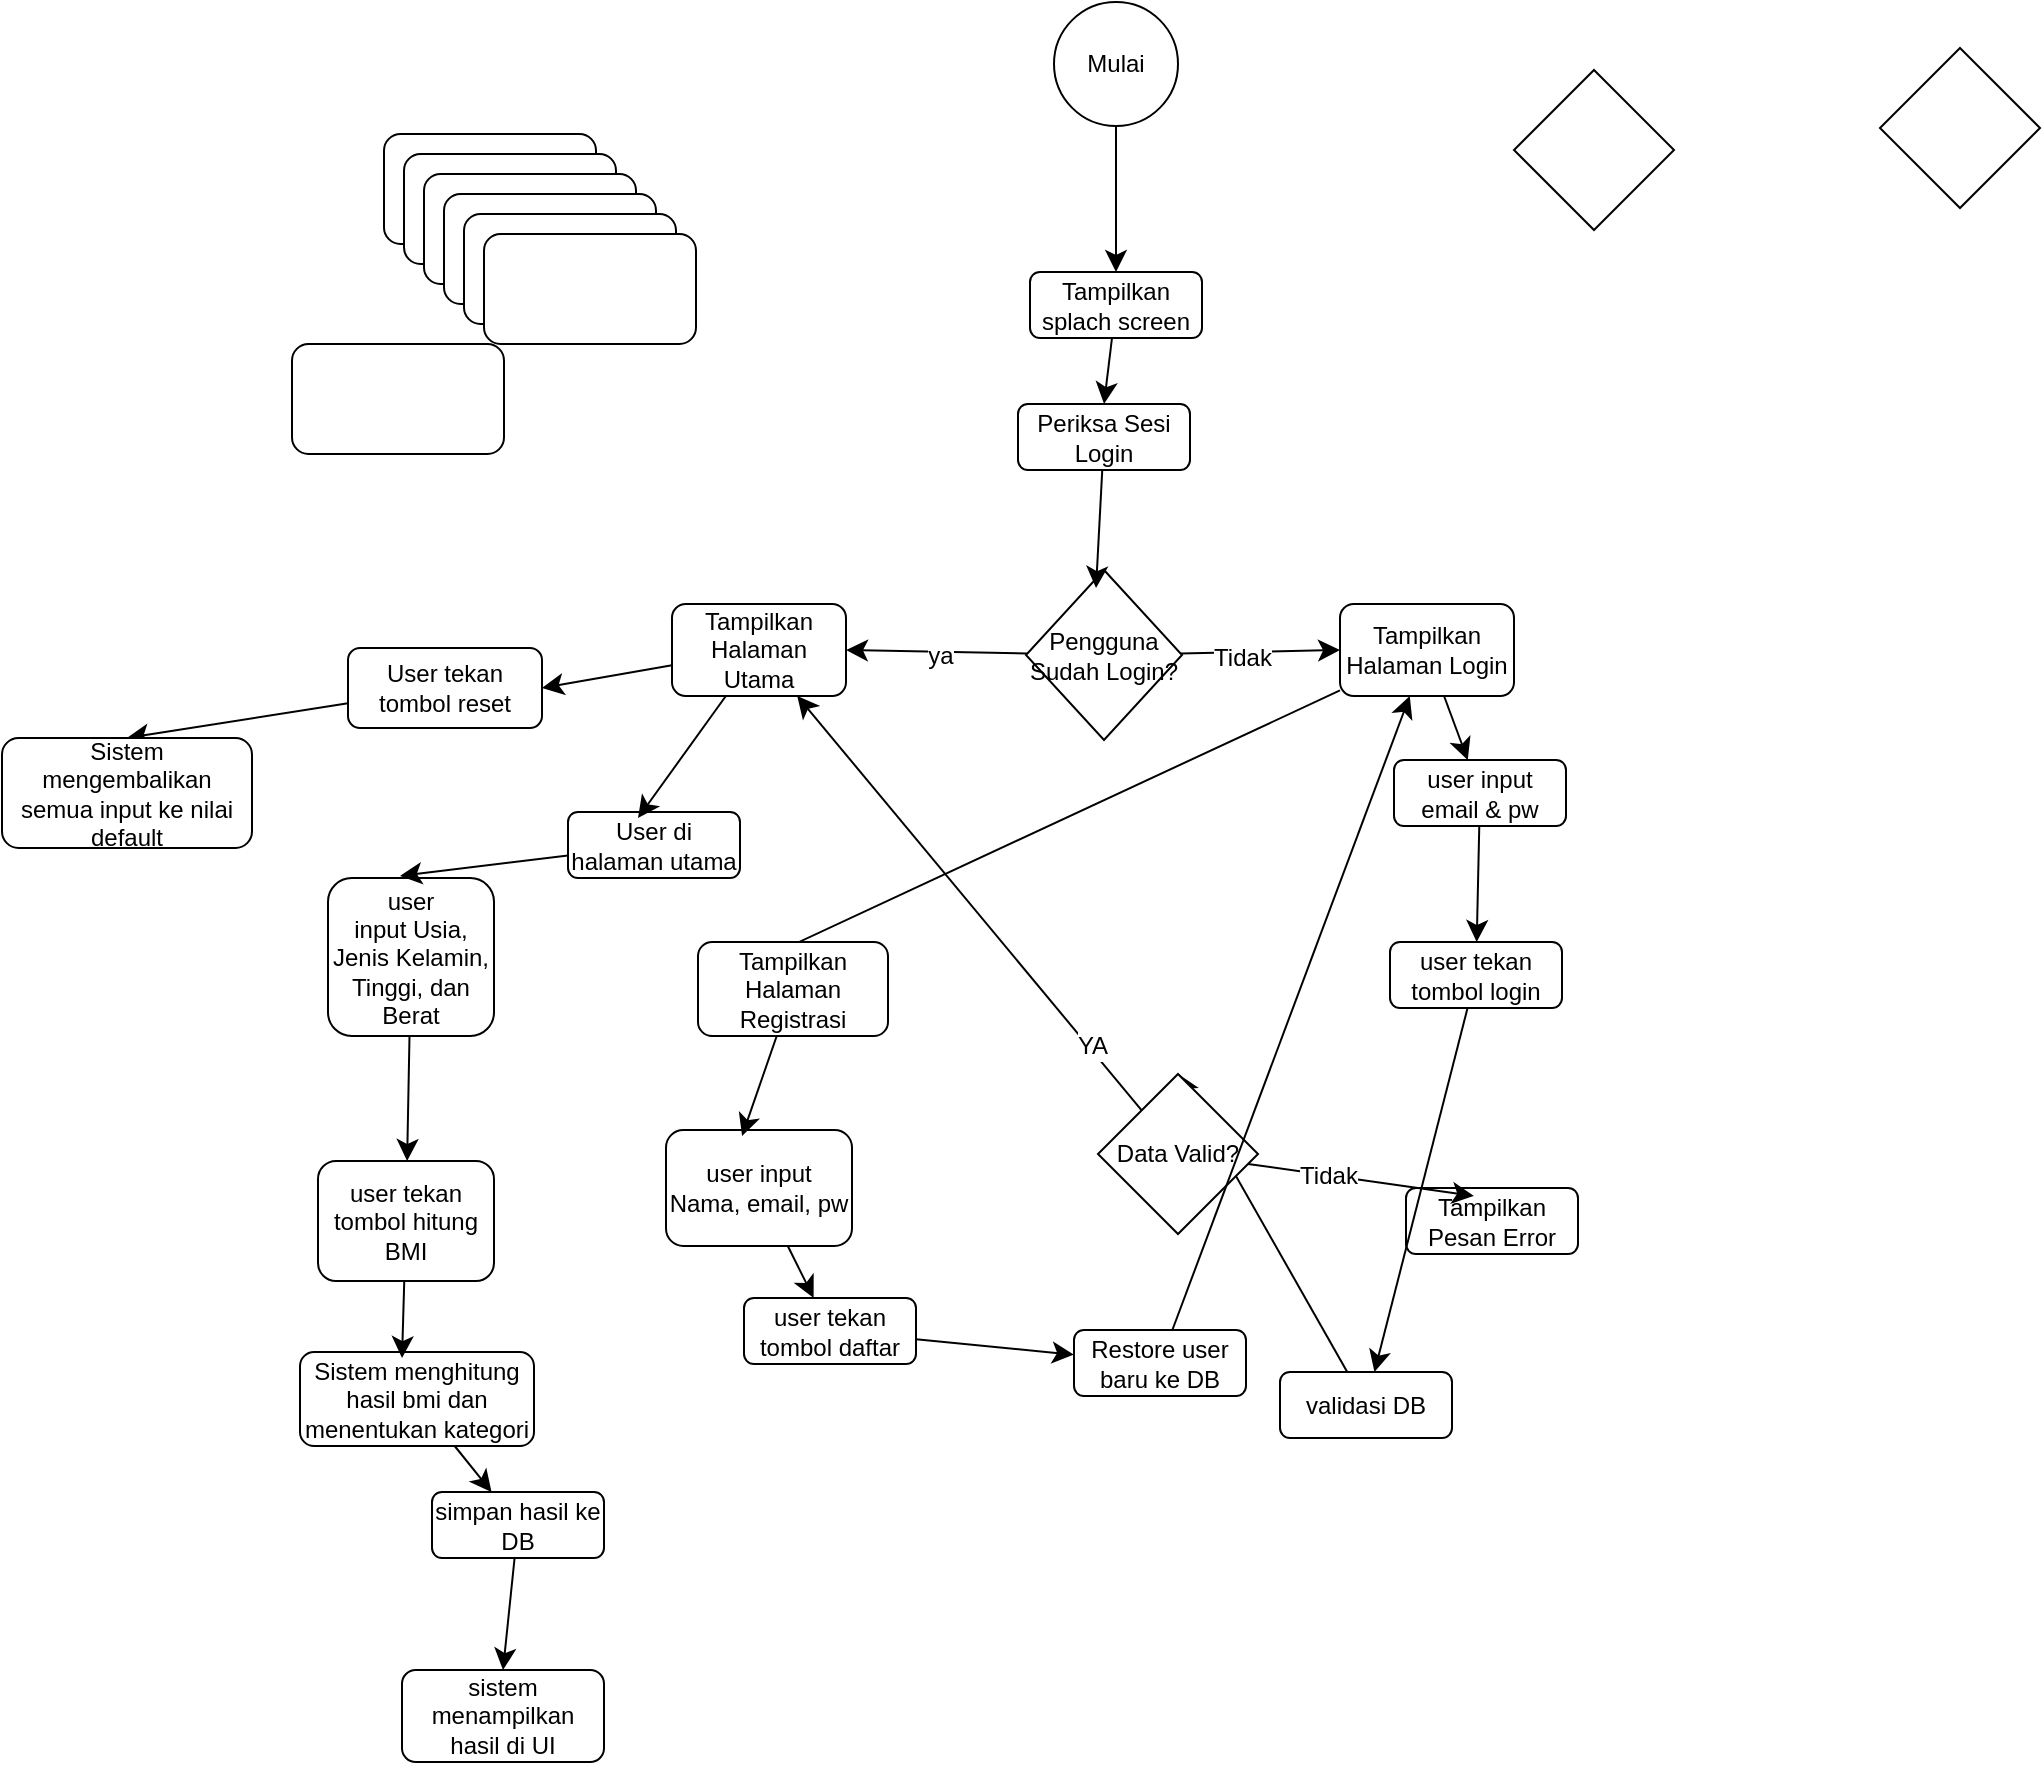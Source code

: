 <mxfile version="28.0.6">
  <diagram name="Page-1" id="vwUs4SDPO9vyFETedJ_c">
    <mxGraphModel dx="1530" dy="1134" grid="0" gridSize="10" guides="1" tooltips="1" connect="1" arrows="1" fold="1" page="0" pageScale="1" pageWidth="850" pageHeight="1100" math="0" shadow="0">
      <root>
        <mxCell id="0" />
        <mxCell id="1" parent="0" />
        <mxCell id="-v9NiKOyGOXGEarku2j1-68" style="edgeStyle=none;curved=1;rounded=0;orthogonalLoop=1;jettySize=auto;html=1;fontSize=12;startSize=8;endSize=8;" edge="1" parent="1" source="-v9NiKOyGOXGEarku2j1-17" target="-v9NiKOyGOXGEarku2j1-55">
          <mxGeometry relative="1" as="geometry" />
        </mxCell>
        <mxCell id="-v9NiKOyGOXGEarku2j1-17" value="Sistem menghitung hasil bmi&amp;nbsp;dan menentukan kategori" style="rounded=1;whiteSpace=wrap;html=1;" vertex="1" parent="1">
          <mxGeometry x="-348" y="357" width="117" height="47" as="geometry" />
        </mxCell>
        <mxCell id="-v9NiKOyGOXGEarku2j1-27" style="edgeStyle=none;curved=1;rounded=0;orthogonalLoop=1;jettySize=auto;html=1;entryX=0.5;entryY=0;entryDx=0;entryDy=0;fontSize=12;startSize=8;endSize=8;" edge="1" parent="1" source="-v9NiKOyGOXGEarku2j1-18" target="-v9NiKOyGOXGEarku2j1-26">
          <mxGeometry relative="1" as="geometry" />
        </mxCell>
        <mxCell id="-v9NiKOyGOXGEarku2j1-18" value="Tampilkan splach screen" style="rounded=1;whiteSpace=wrap;html=1;" vertex="1" parent="1">
          <mxGeometry x="17" y="-183" width="86" height="33" as="geometry" />
        </mxCell>
        <mxCell id="-v9NiKOyGOXGEarku2j1-23" style="edgeStyle=none;curved=1;rounded=0;orthogonalLoop=1;jettySize=auto;html=1;entryX=0.5;entryY=0;entryDx=0;entryDy=0;fontSize=12;startSize=8;endSize=8;" edge="1" parent="1" source="-v9NiKOyGOXGEarku2j1-22" target="-v9NiKOyGOXGEarku2j1-18">
          <mxGeometry relative="1" as="geometry" />
        </mxCell>
        <mxCell id="-v9NiKOyGOXGEarku2j1-22" value="Mulai" style="ellipse;whiteSpace=wrap;html=1;aspect=fixed;" vertex="1" parent="1">
          <mxGeometry x="29" y="-318" width="62" height="62" as="geometry" />
        </mxCell>
        <mxCell id="-v9NiKOyGOXGEarku2j1-35" style="edgeStyle=none;curved=1;rounded=0;orthogonalLoop=1;jettySize=auto;html=1;entryX=0;entryY=0.5;entryDx=0;entryDy=0;fontSize=12;startSize=8;endSize=8;" edge="1" parent="1" source="-v9NiKOyGOXGEarku2j1-24" target="-v9NiKOyGOXGEarku2j1-34">
          <mxGeometry relative="1" as="geometry" />
        </mxCell>
        <mxCell id="-v9NiKOyGOXGEarku2j1-36" value="Tidak" style="edgeLabel;html=1;align=center;verticalAlign=middle;resizable=0;points=[];fontSize=12;" vertex="1" connectable="0" parent="-v9NiKOyGOXGEarku2j1-35">
          <mxGeometry x="-0.231" y="-3" relative="1" as="geometry">
            <mxPoint as="offset" />
          </mxGeometry>
        </mxCell>
        <mxCell id="-v9NiKOyGOXGEarku2j1-37" style="edgeStyle=none;curved=1;rounded=0;orthogonalLoop=1;jettySize=auto;html=1;entryX=1;entryY=0.5;entryDx=0;entryDy=0;fontSize=12;startSize=8;endSize=8;" edge="1" parent="1" source="-v9NiKOyGOXGEarku2j1-24" target="-v9NiKOyGOXGEarku2j1-33">
          <mxGeometry relative="1" as="geometry" />
        </mxCell>
        <mxCell id="-v9NiKOyGOXGEarku2j1-38" value="ya" style="edgeLabel;html=1;align=center;verticalAlign=middle;resizable=0;points=[];fontSize=12;" vertex="1" connectable="0" parent="-v9NiKOyGOXGEarku2j1-37">
          <mxGeometry x="-0.037" y="2" relative="1" as="geometry">
            <mxPoint as="offset" />
          </mxGeometry>
        </mxCell>
        <mxCell id="-v9NiKOyGOXGEarku2j1-24" value=" Pengguna Sudah Login?" style="rhombus;whiteSpace=wrap;html=1;" vertex="1" parent="1">
          <mxGeometry x="15" y="-34" width="78" height="85" as="geometry" />
        </mxCell>
        <mxCell id="-v9NiKOyGOXGEarku2j1-26" value="Periksa Sesi Login" style="rounded=1;whiteSpace=wrap;html=1;" vertex="1" parent="1">
          <mxGeometry x="11" y="-117" width="86" height="33" as="geometry" />
        </mxCell>
        <mxCell id="-v9NiKOyGOXGEarku2j1-28" style="edgeStyle=none;curved=1;rounded=0;orthogonalLoop=1;jettySize=auto;html=1;entryX=0.449;entryY=0.106;entryDx=0;entryDy=0;entryPerimeter=0;fontSize=12;startSize=8;endSize=8;" edge="1" parent="1" source="-v9NiKOyGOXGEarku2j1-26" target="-v9NiKOyGOXGEarku2j1-24">
          <mxGeometry relative="1" as="geometry" />
        </mxCell>
        <mxCell id="-v9NiKOyGOXGEarku2j1-29" value="Tampilkan Pesan Error" style="rounded=1;whiteSpace=wrap;html=1;" vertex="1" parent="1">
          <mxGeometry x="205" y="275" width="86" height="33" as="geometry" />
        </mxCell>
        <mxCell id="-v9NiKOyGOXGEarku2j1-46" style="edgeStyle=none;curved=1;rounded=0;orthogonalLoop=1;jettySize=auto;html=1;entryX=0.5;entryY=0;entryDx=0;entryDy=0;fontSize=12;startSize=8;endSize=8;" edge="1" parent="1" source="-v9NiKOyGOXGEarku2j1-30" target="-v9NiKOyGOXGEarku2j1-44">
          <mxGeometry relative="1" as="geometry" />
        </mxCell>
        <mxCell id="-v9NiKOyGOXGEarku2j1-30" value="validasi DB" style="rounded=1;whiteSpace=wrap;html=1;" vertex="1" parent="1">
          <mxGeometry x="142" y="367" width="86" height="33" as="geometry" />
        </mxCell>
        <mxCell id="-v9NiKOyGOXGEarku2j1-42" style="edgeStyle=none;curved=1;rounded=0;orthogonalLoop=1;jettySize=auto;html=1;fontSize=12;startSize=8;endSize=8;" edge="1" parent="1" source="-v9NiKOyGOXGEarku2j1-31" target="-v9NiKOyGOXGEarku2j1-30">
          <mxGeometry relative="1" as="geometry" />
        </mxCell>
        <mxCell id="-v9NiKOyGOXGEarku2j1-31" value="user tekan tombol login" style="rounded=1;whiteSpace=wrap;html=1;" vertex="1" parent="1">
          <mxGeometry x="197" y="152" width="86" height="33" as="geometry" />
        </mxCell>
        <mxCell id="-v9NiKOyGOXGEarku2j1-40" style="edgeStyle=none;curved=1;rounded=0;orthogonalLoop=1;jettySize=auto;html=1;fontSize=12;startSize=8;endSize=8;" edge="1" parent="1" source="-v9NiKOyGOXGEarku2j1-32" target="-v9NiKOyGOXGEarku2j1-31">
          <mxGeometry relative="1" as="geometry" />
        </mxCell>
        <mxCell id="-v9NiKOyGOXGEarku2j1-32" value="user input email &amp;amp; pw" style="rounded=1;whiteSpace=wrap;html=1;" vertex="1" parent="1">
          <mxGeometry x="199" y="61" width="86" height="33" as="geometry" />
        </mxCell>
        <mxCell id="-v9NiKOyGOXGEarku2j1-81" style="edgeStyle=none;curved=1;rounded=0;orthogonalLoop=1;jettySize=auto;html=1;entryX=1;entryY=0.5;entryDx=0;entryDy=0;fontSize=12;startSize=8;endSize=8;" edge="1" parent="1" source="-v9NiKOyGOXGEarku2j1-33" target="-v9NiKOyGOXGEarku2j1-78">
          <mxGeometry relative="1" as="geometry" />
        </mxCell>
        <mxCell id="-v9NiKOyGOXGEarku2j1-33" value="Tampilkan Halaman Utama" style="rounded=1;whiteSpace=wrap;html=1;" vertex="1" parent="1">
          <mxGeometry x="-162" y="-17" width="87" height="46" as="geometry" />
        </mxCell>
        <mxCell id="-v9NiKOyGOXGEarku2j1-39" style="edgeStyle=none;curved=1;rounded=0;orthogonalLoop=1;jettySize=auto;html=1;fontSize=12;startSize=8;endSize=8;" edge="1" parent="1" source="-v9NiKOyGOXGEarku2j1-34" target="-v9NiKOyGOXGEarku2j1-32">
          <mxGeometry relative="1" as="geometry" />
        </mxCell>
        <mxCell id="-v9NiKOyGOXGEarku2j1-53" style="edgeStyle=none;curved=1;rounded=0;orthogonalLoop=1;jettySize=auto;html=1;entryX=0;entryY=0.5;entryDx=0;entryDy=0;fontSize=12;startSize=8;endSize=8;" edge="1" parent="1" source="-v9NiKOyGOXGEarku2j1-34" target="-v9NiKOyGOXGEarku2j1-52">
          <mxGeometry relative="1" as="geometry" />
        </mxCell>
        <mxCell id="-v9NiKOyGOXGEarku2j1-34" value="Tampilkan Halaman Login" style="rounded=1;whiteSpace=wrap;html=1;" vertex="1" parent="1">
          <mxGeometry x="172" y="-17" width="87" height="46" as="geometry" />
        </mxCell>
        <mxCell id="-v9NiKOyGOXGEarku2j1-43" value="" style="rhombus;whiteSpace=wrap;html=1;" vertex="1" parent="1">
          <mxGeometry x="259" y="-284" width="80" height="80" as="geometry" />
        </mxCell>
        <mxCell id="-v9NiKOyGOXGEarku2j1-47" style="edgeStyle=none;curved=1;rounded=0;orthogonalLoop=1;jettySize=auto;html=1;fontSize=12;startSize=8;endSize=8;" edge="1" parent="1" source="-v9NiKOyGOXGEarku2j1-44" target="-v9NiKOyGOXGEarku2j1-33">
          <mxGeometry relative="1" as="geometry" />
        </mxCell>
        <mxCell id="-v9NiKOyGOXGEarku2j1-48" value="YA" style="edgeLabel;html=1;align=center;verticalAlign=middle;resizable=0;points=[];fontSize=12;" vertex="1" connectable="0" parent="-v9NiKOyGOXGEarku2j1-47">
          <mxGeometry x="-0.694" y="-1" relative="1" as="geometry">
            <mxPoint as="offset" />
          </mxGeometry>
        </mxCell>
        <mxCell id="-v9NiKOyGOXGEarku2j1-44" value="Data Valid?" style="rhombus;whiteSpace=wrap;html=1;" vertex="1" parent="1">
          <mxGeometry x="51" y="218" width="80" height="80" as="geometry" />
        </mxCell>
        <mxCell id="-v9NiKOyGOXGEarku2j1-45" value="" style="rhombus;whiteSpace=wrap;html=1;" vertex="1" parent="1">
          <mxGeometry x="442" y="-295" width="80" height="80" as="geometry" />
        </mxCell>
        <mxCell id="-v9NiKOyGOXGEarku2j1-49" style="edgeStyle=none;curved=1;rounded=0;orthogonalLoop=1;jettySize=auto;html=1;entryX=0.395;entryY=0.121;entryDx=0;entryDy=0;entryPerimeter=0;fontSize=12;startSize=8;endSize=8;" edge="1" parent="1" source="-v9NiKOyGOXGEarku2j1-44" target="-v9NiKOyGOXGEarku2j1-29">
          <mxGeometry relative="1" as="geometry" />
        </mxCell>
        <mxCell id="-v9NiKOyGOXGEarku2j1-50" value="Tidak" style="edgeLabel;html=1;align=center;verticalAlign=middle;resizable=0;points=[];fontSize=12;" vertex="1" connectable="0" parent="-v9NiKOyGOXGEarku2j1-49">
          <mxGeometry x="-0.313" relative="1" as="geometry">
            <mxPoint x="1" as="offset" />
          </mxGeometry>
        </mxCell>
        <mxCell id="-v9NiKOyGOXGEarku2j1-61" style="edgeStyle=none;curved=1;rounded=0;orthogonalLoop=1;jettySize=auto;html=1;fontSize=12;startSize=8;endSize=8;" edge="1" parent="1" source="-v9NiKOyGOXGEarku2j1-51" target="-v9NiKOyGOXGEarku2j1-60">
          <mxGeometry relative="1" as="geometry" />
        </mxCell>
        <mxCell id="-v9NiKOyGOXGEarku2j1-51" value="user input Nama, email, pw" style="rounded=1;whiteSpace=wrap;html=1;" vertex="1" parent="1">
          <mxGeometry x="-165" y="246" width="93" height="58" as="geometry" />
        </mxCell>
        <mxCell id="-v9NiKOyGOXGEarku2j1-52" value="Tampilkan Halaman Registrasi " style="rounded=1;whiteSpace=wrap;html=1;" vertex="1" parent="1">
          <mxGeometry x="-149" y="152" width="95" height="47" as="geometry" />
        </mxCell>
        <mxCell id="-v9NiKOyGOXGEarku2j1-54" style="edgeStyle=none;curved=1;rounded=0;orthogonalLoop=1;jettySize=auto;html=1;entryX=0.409;entryY=0.052;entryDx=0;entryDy=0;entryPerimeter=0;fontSize=12;startSize=8;endSize=8;" edge="1" parent="1" source="-v9NiKOyGOXGEarku2j1-52" target="-v9NiKOyGOXGEarku2j1-51">
          <mxGeometry relative="1" as="geometry" />
        </mxCell>
        <mxCell id="-v9NiKOyGOXGEarku2j1-70" style="edgeStyle=none;curved=1;rounded=0;orthogonalLoop=1;jettySize=auto;html=1;entryX=0.5;entryY=0;entryDx=0;entryDy=0;fontSize=12;startSize=8;endSize=8;" edge="1" parent="1" source="-v9NiKOyGOXGEarku2j1-55" target="-v9NiKOyGOXGEarku2j1-69">
          <mxGeometry relative="1" as="geometry" />
        </mxCell>
        <mxCell id="-v9NiKOyGOXGEarku2j1-55" value="simpan hasil ke DB" style="rounded=1;whiteSpace=wrap;html=1;" vertex="1" parent="1">
          <mxGeometry x="-282" y="427" width="86" height="33" as="geometry" />
        </mxCell>
        <mxCell id="-v9NiKOyGOXGEarku2j1-66" style="edgeStyle=none;curved=1;rounded=0;orthogonalLoop=1;jettySize=auto;html=1;fontSize=12;startSize=8;endSize=8;" edge="1" parent="1" source="-v9NiKOyGOXGEarku2j1-56" target="-v9NiKOyGOXGEarku2j1-57">
          <mxGeometry relative="1" as="geometry" />
        </mxCell>
        <mxCell id="-v9NiKOyGOXGEarku2j1-56" value="user input&amp;nbsp;Usia, Jenis Kelamin, Tinggi, dan Berat" style="rounded=1;whiteSpace=wrap;html=1;" vertex="1" parent="1">
          <mxGeometry x="-334" y="120" width="83" height="79" as="geometry" />
        </mxCell>
        <mxCell id="-v9NiKOyGOXGEarku2j1-57" value="user tekan tombol hitung BMI" style="rounded=1;whiteSpace=wrap;html=1;" vertex="1" parent="1">
          <mxGeometry x="-339" y="261.5" width="88" height="60" as="geometry" />
        </mxCell>
        <mxCell id="-v9NiKOyGOXGEarku2j1-58" value="User di halaman utama" style="rounded=1;whiteSpace=wrap;html=1;" vertex="1" parent="1">
          <mxGeometry x="-214" y="87" width="86" height="33" as="geometry" />
        </mxCell>
        <mxCell id="-v9NiKOyGOXGEarku2j1-63" style="edgeStyle=none;curved=1;rounded=0;orthogonalLoop=1;jettySize=auto;html=1;fontSize=12;startSize=8;endSize=8;" edge="1" parent="1" source="-v9NiKOyGOXGEarku2j1-59" target="-v9NiKOyGOXGEarku2j1-34">
          <mxGeometry relative="1" as="geometry" />
        </mxCell>
        <mxCell id="-v9NiKOyGOXGEarku2j1-59" value="Restore user baru ke DB" style="rounded=1;whiteSpace=wrap;html=1;" vertex="1" parent="1">
          <mxGeometry x="39" y="346" width="86" height="33" as="geometry" />
        </mxCell>
        <mxCell id="-v9NiKOyGOXGEarku2j1-62" style="edgeStyle=none;curved=1;rounded=0;orthogonalLoop=1;jettySize=auto;html=1;fontSize=12;startSize=8;endSize=8;" edge="1" parent="1" source="-v9NiKOyGOXGEarku2j1-60" target="-v9NiKOyGOXGEarku2j1-59">
          <mxGeometry relative="1" as="geometry" />
        </mxCell>
        <mxCell id="-v9NiKOyGOXGEarku2j1-60" value="user tekan tombol daftar" style="rounded=1;whiteSpace=wrap;html=1;" vertex="1" parent="1">
          <mxGeometry x="-126" y="330" width="86" height="33" as="geometry" />
        </mxCell>
        <mxCell id="-v9NiKOyGOXGEarku2j1-64" style="edgeStyle=none;curved=1;rounded=0;orthogonalLoop=1;jettySize=auto;html=1;entryX=0.407;entryY=0.091;entryDx=0;entryDy=0;entryPerimeter=0;fontSize=12;startSize=8;endSize=8;" edge="1" parent="1" source="-v9NiKOyGOXGEarku2j1-33" target="-v9NiKOyGOXGEarku2j1-58">
          <mxGeometry relative="1" as="geometry" />
        </mxCell>
        <mxCell id="-v9NiKOyGOXGEarku2j1-65" style="edgeStyle=none;curved=1;rounded=0;orthogonalLoop=1;jettySize=auto;html=1;entryX=0.434;entryY=-0.013;entryDx=0;entryDy=0;entryPerimeter=0;fontSize=12;startSize=8;endSize=8;" edge="1" parent="1" source="-v9NiKOyGOXGEarku2j1-58" target="-v9NiKOyGOXGEarku2j1-56">
          <mxGeometry relative="1" as="geometry" />
        </mxCell>
        <mxCell id="-v9NiKOyGOXGEarku2j1-67" style="edgeStyle=none;curved=1;rounded=0;orthogonalLoop=1;jettySize=auto;html=1;entryX=0.436;entryY=0.064;entryDx=0;entryDy=0;entryPerimeter=0;fontSize=12;startSize=8;endSize=8;" edge="1" parent="1" source="-v9NiKOyGOXGEarku2j1-57" target="-v9NiKOyGOXGEarku2j1-17">
          <mxGeometry relative="1" as="geometry" />
        </mxCell>
        <mxCell id="-v9NiKOyGOXGEarku2j1-69" value="sistem menampilkan hasil di UI" style="rounded=1;whiteSpace=wrap;html=1;" vertex="1" parent="1">
          <mxGeometry x="-297" y="516" width="101" height="46" as="geometry" />
        </mxCell>
        <mxCell id="-v9NiKOyGOXGEarku2j1-71" value="" style="rounded=1;whiteSpace=wrap;html=1;" vertex="1" parent="1">
          <mxGeometry x="-306" y="-252" width="106" height="55" as="geometry" />
        </mxCell>
        <mxCell id="-v9NiKOyGOXGEarku2j1-72" value="" style="rounded=1;whiteSpace=wrap;html=1;" vertex="1" parent="1">
          <mxGeometry x="-296" y="-242" width="106" height="55" as="geometry" />
        </mxCell>
        <mxCell id="-v9NiKOyGOXGEarku2j1-73" value="" style="rounded=1;whiteSpace=wrap;html=1;" vertex="1" parent="1">
          <mxGeometry x="-286" y="-232" width="106" height="55" as="geometry" />
        </mxCell>
        <mxCell id="-v9NiKOyGOXGEarku2j1-74" value="" style="rounded=1;whiteSpace=wrap;html=1;" vertex="1" parent="1">
          <mxGeometry x="-276" y="-222" width="106" height="55" as="geometry" />
        </mxCell>
        <mxCell id="-v9NiKOyGOXGEarku2j1-75" value="" style="rounded=1;whiteSpace=wrap;html=1;" vertex="1" parent="1">
          <mxGeometry x="-266" y="-212" width="106" height="55" as="geometry" />
        </mxCell>
        <mxCell id="-v9NiKOyGOXGEarku2j1-76" value="" style="rounded=1;whiteSpace=wrap;html=1;" vertex="1" parent="1">
          <mxGeometry x="-256" y="-202" width="106" height="55" as="geometry" />
        </mxCell>
        <mxCell id="-v9NiKOyGOXGEarku2j1-77" value="" style="rounded=1;whiteSpace=wrap;html=1;" vertex="1" parent="1">
          <mxGeometry x="-352" y="-147" width="106" height="55" as="geometry" />
        </mxCell>
        <mxCell id="-v9NiKOyGOXGEarku2j1-83" style="edgeStyle=none;curved=1;rounded=0;orthogonalLoop=1;jettySize=auto;html=1;entryX=0.5;entryY=0;entryDx=0;entryDy=0;fontSize=12;startSize=8;endSize=8;" edge="1" parent="1" source="-v9NiKOyGOXGEarku2j1-78" target="-v9NiKOyGOXGEarku2j1-82">
          <mxGeometry relative="1" as="geometry" />
        </mxCell>
        <mxCell id="-v9NiKOyGOXGEarku2j1-78" value="User tekan tombol reset" style="rounded=1;whiteSpace=wrap;html=1;" vertex="1" parent="1">
          <mxGeometry x="-324" y="5" width="97" height="40" as="geometry" />
        </mxCell>
        <mxCell id="-v9NiKOyGOXGEarku2j1-79" style="edgeStyle=none;curved=1;rounded=0;orthogonalLoop=1;jettySize=auto;html=1;exitX=0.75;exitY=1;exitDx=0;exitDy=0;fontSize=12;startSize=8;endSize=8;" edge="1" parent="1" source="-v9NiKOyGOXGEarku2j1-78" target="-v9NiKOyGOXGEarku2j1-78">
          <mxGeometry relative="1" as="geometry" />
        </mxCell>
        <mxCell id="-v9NiKOyGOXGEarku2j1-82" value="Sistem mengembalikan semua input ke nilai default" style="rounded=1;whiteSpace=wrap;html=1;" vertex="1" parent="1">
          <mxGeometry x="-497" y="50" width="125" height="55" as="geometry" />
        </mxCell>
      </root>
    </mxGraphModel>
  </diagram>
</mxfile>

